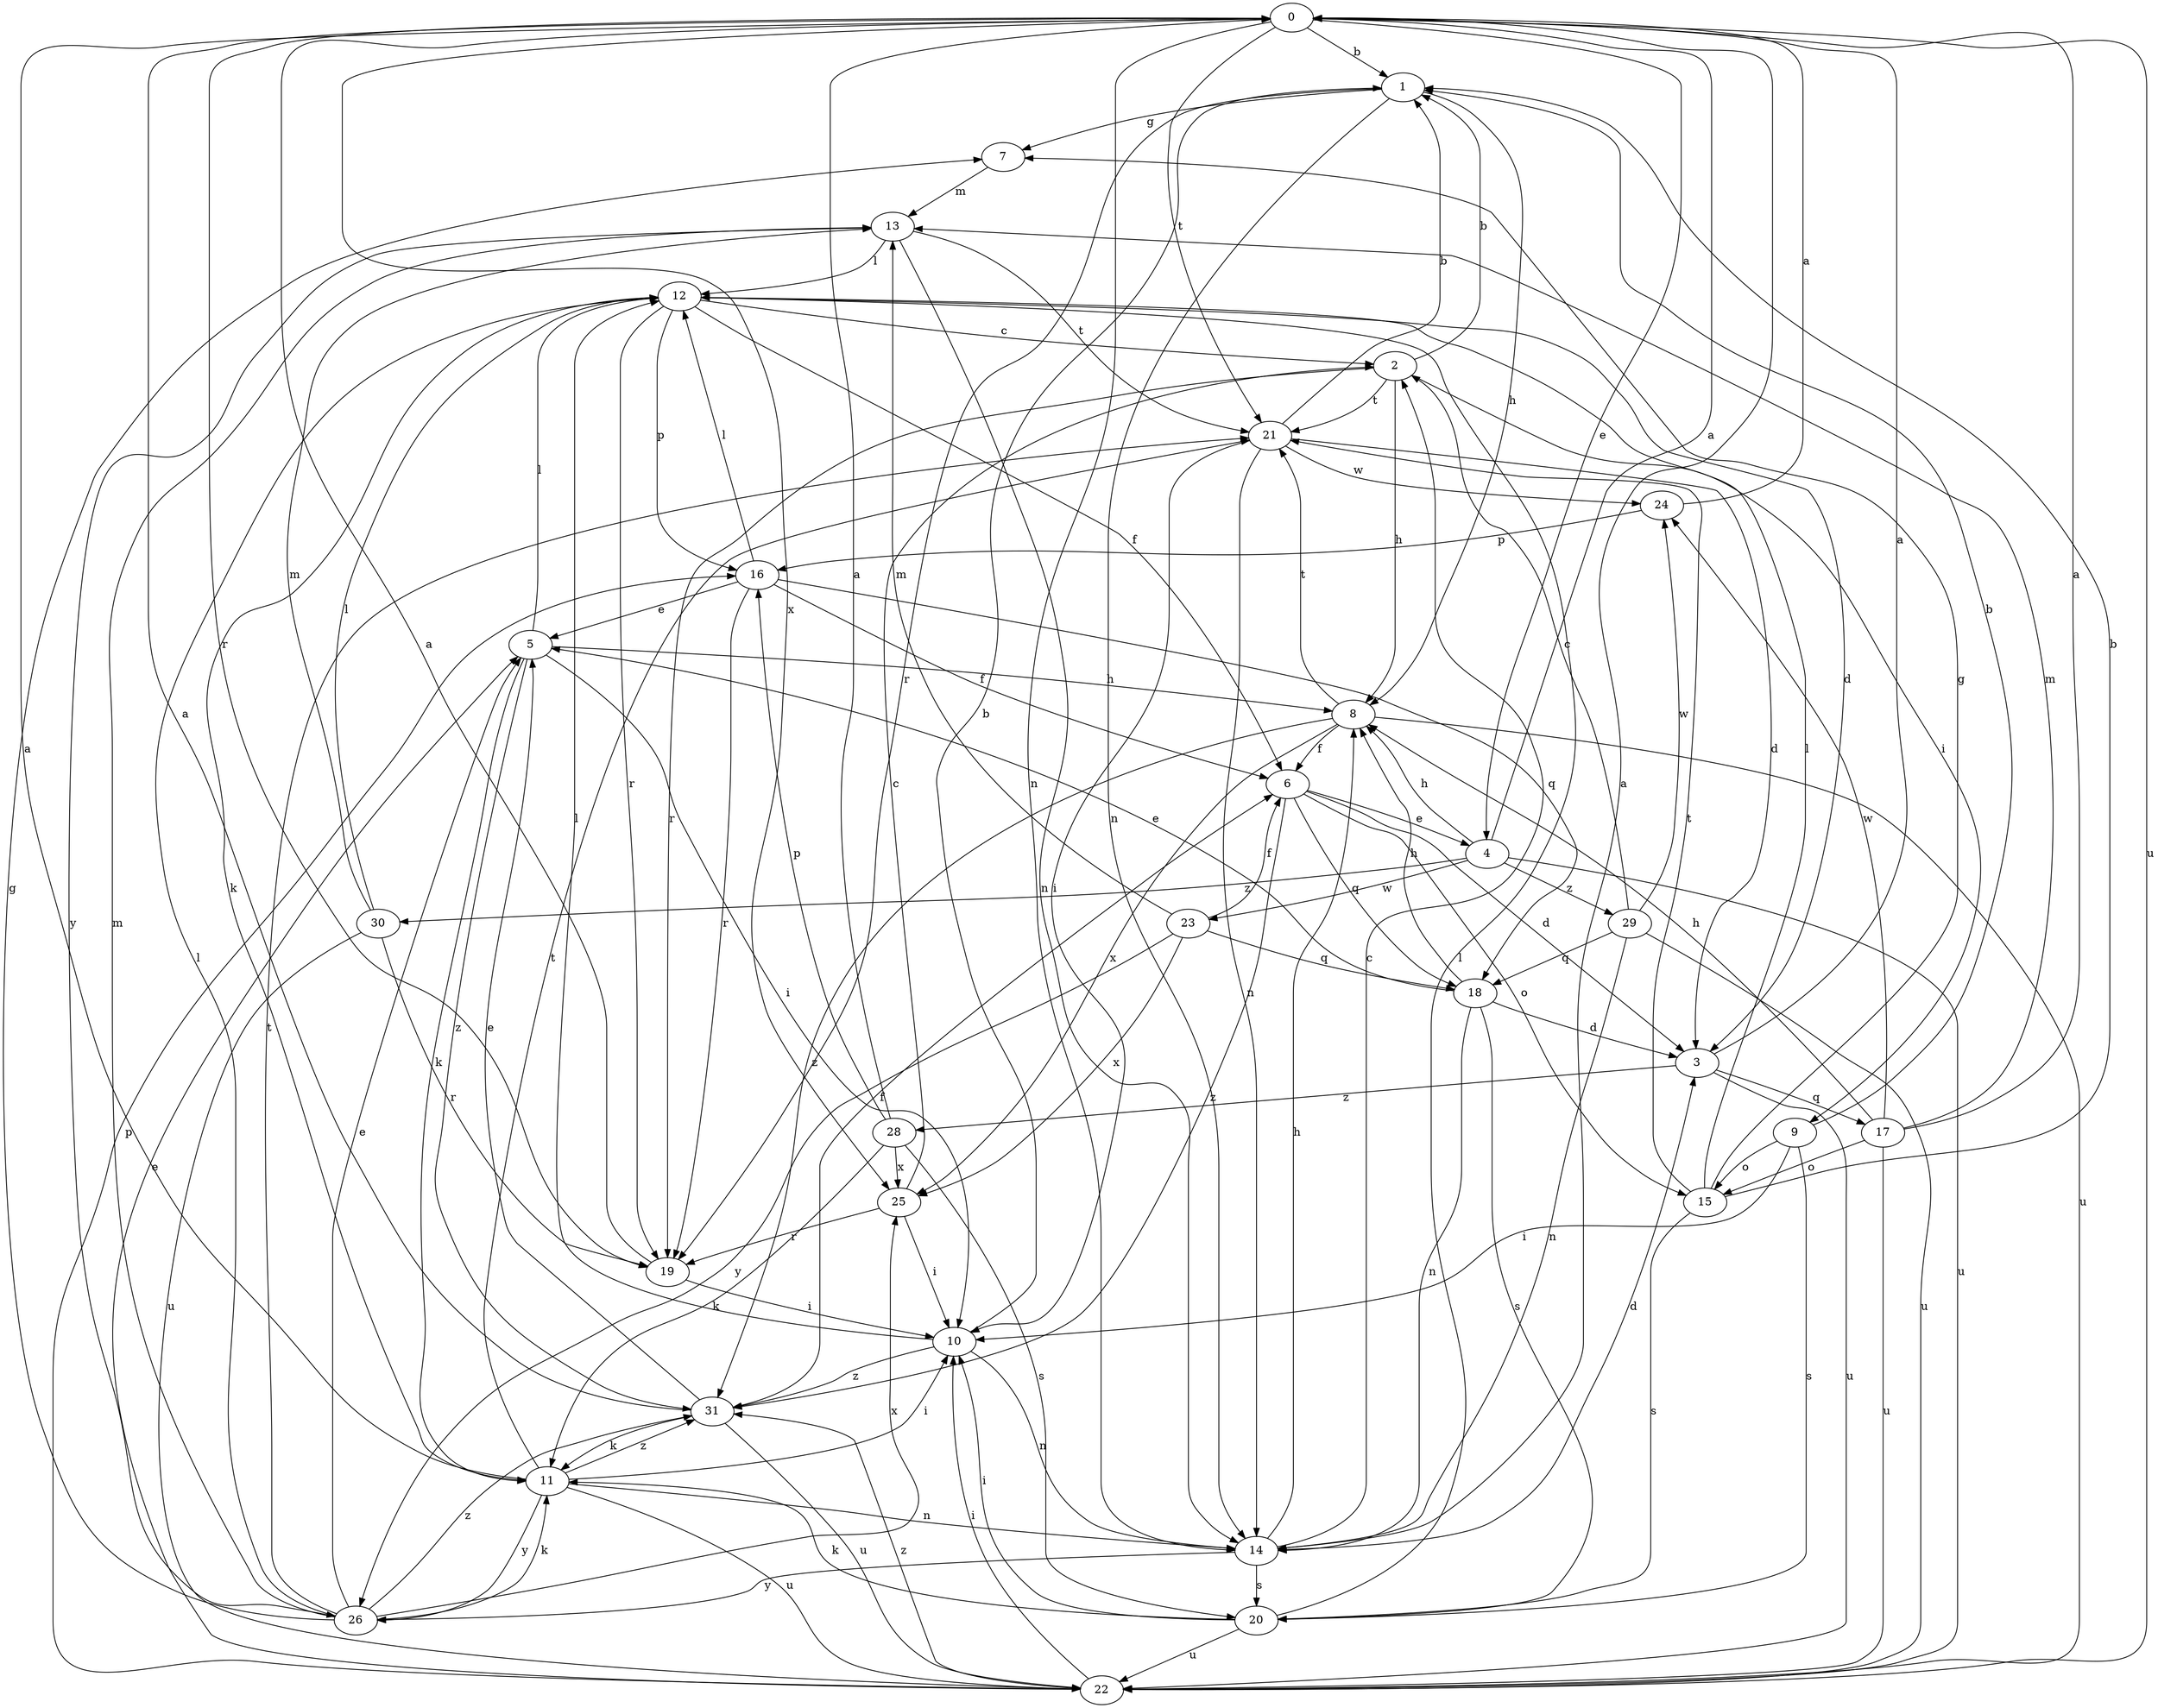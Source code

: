 strict digraph  {
0;
1;
2;
3;
4;
5;
6;
7;
8;
9;
10;
11;
12;
13;
14;
15;
16;
17;
18;
19;
20;
21;
22;
23;
24;
25;
26;
28;
29;
30;
31;
0 -> 1  [label=b];
0 -> 4  [label=e];
0 -> 14  [label=n];
0 -> 19  [label=r];
0 -> 21  [label=t];
0 -> 22  [label=u];
0 -> 25  [label=x];
1 -> 7  [label=g];
1 -> 8  [label=h];
1 -> 14  [label=n];
1 -> 19  [label=r];
2 -> 1  [label=b];
2 -> 8  [label=h];
2 -> 9  [label=i];
2 -> 19  [label=r];
2 -> 21  [label=t];
3 -> 0  [label=a];
3 -> 17  [label=q];
3 -> 22  [label=u];
3 -> 28  [label=z];
4 -> 0  [label=a];
4 -> 8  [label=h];
4 -> 22  [label=u];
4 -> 23  [label=w];
4 -> 29  [label=z];
4 -> 30  [label=z];
5 -> 8  [label=h];
5 -> 10  [label=i];
5 -> 11  [label=k];
5 -> 12  [label=l];
5 -> 31  [label=z];
6 -> 3  [label=d];
6 -> 4  [label=e];
6 -> 15  [label=o];
6 -> 18  [label=q];
6 -> 31  [label=z];
7 -> 13  [label=m];
8 -> 6  [label=f];
8 -> 21  [label=t];
8 -> 22  [label=u];
8 -> 25  [label=x];
8 -> 31  [label=z];
9 -> 1  [label=b];
9 -> 10  [label=i];
9 -> 15  [label=o];
9 -> 20  [label=s];
10 -> 1  [label=b];
10 -> 12  [label=l];
10 -> 14  [label=n];
10 -> 31  [label=z];
11 -> 0  [label=a];
11 -> 10  [label=i];
11 -> 14  [label=n];
11 -> 21  [label=t];
11 -> 22  [label=u];
11 -> 26  [label=y];
11 -> 31  [label=z];
12 -> 2  [label=c];
12 -> 3  [label=d];
12 -> 6  [label=f];
12 -> 11  [label=k];
12 -> 16  [label=p];
12 -> 19  [label=r];
13 -> 12  [label=l];
13 -> 14  [label=n];
13 -> 21  [label=t];
13 -> 26  [label=y];
14 -> 0  [label=a];
14 -> 2  [label=c];
14 -> 3  [label=d];
14 -> 8  [label=h];
14 -> 20  [label=s];
14 -> 26  [label=y];
15 -> 1  [label=b];
15 -> 7  [label=g];
15 -> 12  [label=l];
15 -> 20  [label=s];
15 -> 21  [label=t];
16 -> 5  [label=e];
16 -> 6  [label=f];
16 -> 12  [label=l];
16 -> 18  [label=q];
16 -> 19  [label=r];
17 -> 0  [label=a];
17 -> 8  [label=h];
17 -> 13  [label=m];
17 -> 15  [label=o];
17 -> 22  [label=u];
17 -> 24  [label=w];
18 -> 3  [label=d];
18 -> 5  [label=e];
18 -> 8  [label=h];
18 -> 14  [label=n];
18 -> 20  [label=s];
19 -> 0  [label=a];
19 -> 10  [label=i];
20 -> 10  [label=i];
20 -> 11  [label=k];
20 -> 12  [label=l];
20 -> 22  [label=u];
21 -> 1  [label=b];
21 -> 3  [label=d];
21 -> 10  [label=i];
21 -> 14  [label=n];
21 -> 24  [label=w];
22 -> 5  [label=e];
22 -> 10  [label=i];
22 -> 16  [label=p];
22 -> 31  [label=z];
23 -> 6  [label=f];
23 -> 13  [label=m];
23 -> 18  [label=q];
23 -> 25  [label=x];
23 -> 26  [label=y];
24 -> 0  [label=a];
24 -> 16  [label=p];
25 -> 2  [label=c];
25 -> 10  [label=i];
25 -> 19  [label=r];
26 -> 5  [label=e];
26 -> 7  [label=g];
26 -> 11  [label=k];
26 -> 12  [label=l];
26 -> 13  [label=m];
26 -> 21  [label=t];
26 -> 25  [label=x];
26 -> 31  [label=z];
28 -> 0  [label=a];
28 -> 11  [label=k];
28 -> 16  [label=p];
28 -> 20  [label=s];
28 -> 25  [label=x];
29 -> 2  [label=c];
29 -> 14  [label=n];
29 -> 18  [label=q];
29 -> 22  [label=u];
29 -> 24  [label=w];
30 -> 12  [label=l];
30 -> 13  [label=m];
30 -> 19  [label=r];
30 -> 22  [label=u];
31 -> 0  [label=a];
31 -> 5  [label=e];
31 -> 6  [label=f];
31 -> 11  [label=k];
31 -> 22  [label=u];
}
